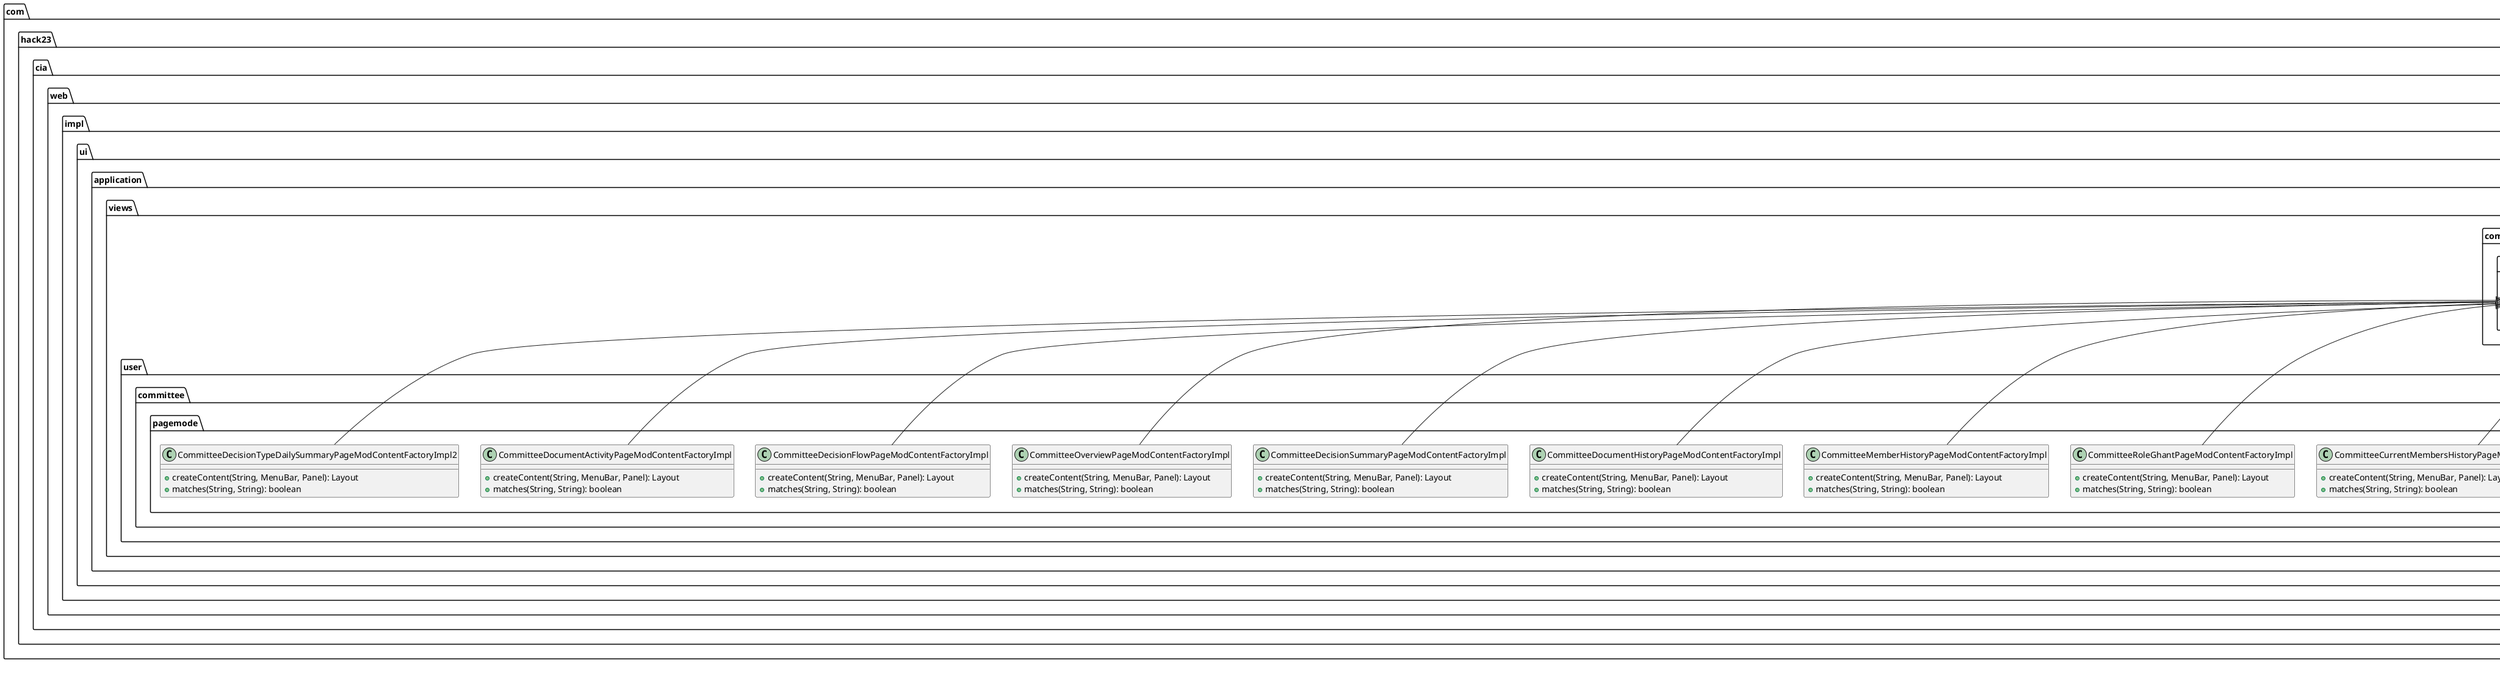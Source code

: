 @startuml
    namespace com.hack23.cia.web.impl.ui.application.views.user.committee.pagemode {

        class CommitteeRankingCommitteeByPartyChartsPageModContentFactoryImpl [[CommitteeRankingCommitteeByPartyChartsPageModContentFactoryImpl.html]] {
            {static} +NAME: String
            +createContent(String, MenuBar, Panel): Layout
            +matches(String, String): boolean
        }

        class CommitteeRankingAllCommitteesChartsPageModContentFactoryImpl [[CommitteeRankingAllCommitteesChartsPageModContentFactoryImpl.html]] {
            {static} +NAME: String
            +createContent(String, MenuBar, Panel): Layout
            +matches(String, String): boolean
        }

        class CommitteeCurrentMembersHistoryPageModContentFactoryImpl [[CommitteeCurrentMembersHistoryPageModContentFactoryImpl.html]] {
            +createContent(String, MenuBar, Panel): Layout
            +matches(String, String): boolean
        }

        class CommitteeRoleGhantPageModContentFactoryImpl [[CommitteeRoleGhantPageModContentFactoryImpl.html]] {
            +createContent(String, MenuBar, Panel): Layout
            +matches(String, String): boolean
        }

        class CommitteeRankingPageVisitHistoryPageModContentFactoryImpl [[CommitteeRankingPageVisitHistoryPageModContentFactoryImpl.html]] {
            {static} +NAME: String
            +createContent(String, MenuBar, Panel): Layout
            +matches(String, String): boolean
        }

        class CommitteeDocumentHistoryPageModContentFactoryImpl [[CommitteeDocumentHistoryPageModContentFactoryImpl.html]] {
            +createContent(String, MenuBar, Panel): Layout
            +matches(String, String): boolean
        }

        class CommitteeDecisionSummaryPageModContentFactoryImpl [[CommitteeDecisionSummaryPageModContentFactoryImpl.html]] {
            +createContent(String, MenuBar, Panel): Layout
            +matches(String, String): boolean
        }

        class CommitteeRankingCurrentCommitteesChartsPageModContentFactoryImpl [[CommitteeRankingCurrentCommitteesChartsPageModContentFactoryImpl.html]] {
            {static} +NAME: String
            +createContent(String, MenuBar, Panel): Layout
            +matches(String, String): boolean
        }

        class CommitteeRankingCurrentCommitteePartiesChartsPageModContentFactoryImpl [[CommitteeRankingCurrentCommitteePartiesChartsPageModContentFactoryImpl.html]] {
            {static} +NAME: String
            +createContent(String, MenuBar, Panel): Layout
            +matches(String, String): boolean
        }

        class CommitteeRankingDataGridPageModContentFactoryImpl [[CommitteeRankingDataGridPageModContentFactoryImpl.html]] {
            {static} +NAME: String
            +createContent(String, MenuBar, Panel): Layout
            +matches(String, String): boolean
        }

        class CommitteeDecisionTypeDailySummaryPageModContentFactoryImpl2 [[CommitteeDecisionTypeDailySummaryPageModContentFactoryImpl2.html]] {
            +createContent(String, MenuBar, Panel): Layout
            +matches(String, String): boolean
        }

        class CommitteeBallotDecisionSummaryPageModContentFactoryImpl [[CommitteeBallotDecisionSummaryPageModContentFactoryImpl.html]] {
            +createContent(String, MenuBar, Panel): Layout
            +matches(String, String): boolean
        }

        class CommitteePageVisitHistoryPageModContentFactoryImpl [[CommitteePageVisitHistoryPageModContentFactoryImpl.html]] {
            +createContent(String, MenuBar, Panel): Layout
            +matches(String, String): boolean
        }

        class CommitteeMemberHistoryPageModContentFactoryImpl [[CommitteeMemberHistoryPageModContentFactoryImpl.html]] {
            +createContent(String, MenuBar, Panel): Layout
            +matches(String, String): boolean
        }

        class CommitteeOverviewPageModContentFactoryImpl [[CommitteeOverviewPageModContentFactoryImpl.html]] {
            +createContent(String, MenuBar, Panel): Layout
            +matches(String, String): boolean
        }

        class CommitteeDecisionFlowPageModContentFactoryImpl [[CommitteeDecisionFlowPageModContentFactoryImpl.html]] {
            +createContent(String, MenuBar, Panel): Layout
            +matches(String, String): boolean
        }

        class CommitteeRankingOverviewPageModContentFactoryImpl [[CommitteeRankingOverviewPageModContentFactoryImpl.html]] {
            {static} +NAME: String
            +createContent(String, MenuBar, Panel): Layout
            +matches(String, String): boolean
        }

        class CommitteeDocumentActivityPageModContentFactoryImpl [[CommitteeDocumentActivityPageModContentFactoryImpl.html]] {
            +createContent(String, MenuBar, Panel): Layout
            +matches(String, String): boolean
        }

        com.hack23.cia.web.impl.ui.application.views.common.pagemode.AbstractBasicPageModContentFactoryImpl <|-- CommitteeRankingCommitteeByPartyChartsPageModContentFactoryImpl
        com.hack23.cia.web.impl.ui.application.views.common.pagemode.AbstractBasicPageModContentFactoryImpl <|-- CommitteeRankingAllCommitteesChartsPageModContentFactoryImpl
        com.hack23.cia.web.impl.ui.application.views.common.pagemode.AbstractItemPageModContentFactoryImpl <|-- CommitteeCurrentMembersHistoryPageModContentFactoryImpl
        com.hack23.cia.web.impl.ui.application.views.common.pagemode.AbstractItemPageModContentFactoryImpl <|-- CommitteeRoleGhantPageModContentFactoryImpl
        com.hack23.cia.web.impl.ui.application.views.common.pagemode.AbstractBasicPageModContentFactoryImpl <|-- CommitteeRankingPageVisitHistoryPageModContentFactoryImpl
        com.hack23.cia.web.impl.ui.application.views.common.pagemode.AbstractItemPageModContentFactoryImpl <|-- CommitteeDocumentHistoryPageModContentFactoryImpl
        com.hack23.cia.web.impl.ui.application.views.common.pagemode.AbstractItemPageModContentFactoryImpl <|-- CommitteeDecisionSummaryPageModContentFactoryImpl
        com.hack23.cia.web.impl.ui.application.views.common.pagemode.AbstractBasicPageModContentFactoryImpl <|-- CommitteeRankingCurrentCommitteesChartsPageModContentFactoryImpl
        com.hack23.cia.web.impl.ui.application.views.common.pagemode.AbstractBasicPageModContentFactoryImpl <|-- CommitteeRankingCurrentCommitteePartiesChartsPageModContentFactoryImpl
        com.hack23.cia.web.impl.ui.application.views.common.pagemode.AbstractBasicPageModContentFactoryImpl <|-- CommitteeRankingDataGridPageModContentFactoryImpl
        com.hack23.cia.web.impl.ui.application.views.common.pagemode.AbstractItemPageModContentFactoryImpl <|-- CommitteeDecisionTypeDailySummaryPageModContentFactoryImpl2
        com.hack23.cia.web.impl.ui.application.views.common.pagemode.AbstractItemPageModContentFactoryImpl <|-- CommitteeBallotDecisionSummaryPageModContentFactoryImpl
        com.hack23.cia.web.impl.ui.application.views.common.pagemode.AbstractItemPageModContentFactoryImpl <|-- CommitteePageVisitHistoryPageModContentFactoryImpl
        com.hack23.cia.web.impl.ui.application.views.common.pagemode.AbstractItemPageModContentFactoryImpl <|-- CommitteeMemberHistoryPageModContentFactoryImpl
        com.hack23.cia.web.impl.ui.application.views.common.pagemode.AbstractItemPageModContentFactoryImpl <|-- CommitteeOverviewPageModContentFactoryImpl
        com.hack23.cia.web.impl.ui.application.views.common.pagemode.AbstractItemPageModContentFactoryImpl <|-- CommitteeDecisionFlowPageModContentFactoryImpl
        com.hack23.cia.web.impl.ui.application.views.common.pagemode.AbstractBasicPageModContentFactoryImpl <|-- CommitteeRankingOverviewPageModContentFactoryImpl
        com.hack23.cia.web.impl.ui.application.views.common.pagemode.AbstractItemPageModContentFactoryImpl <|-- CommitteeDocumentActivityPageModContentFactoryImpl
    }

    namespace com.hack23.cia.web.impl.ui.application.views.common.pagemode {
        abstract class AbstractBasicPageModContentFactoryImpl [[../../../common/pagemode/AbstractBasicPageModContentFactoryImpl.html]]
        abstract class AbstractItemPageModContentFactoryImpl<T> [[../../../common/pagemode/AbstractItemPageModContentFactoryImpl.html]] {
            {abstract} #getItem(String): T
        }
    }

    center footer UMLDoclet 2.0.6, PlantUML 1.2019.12
@enduml
